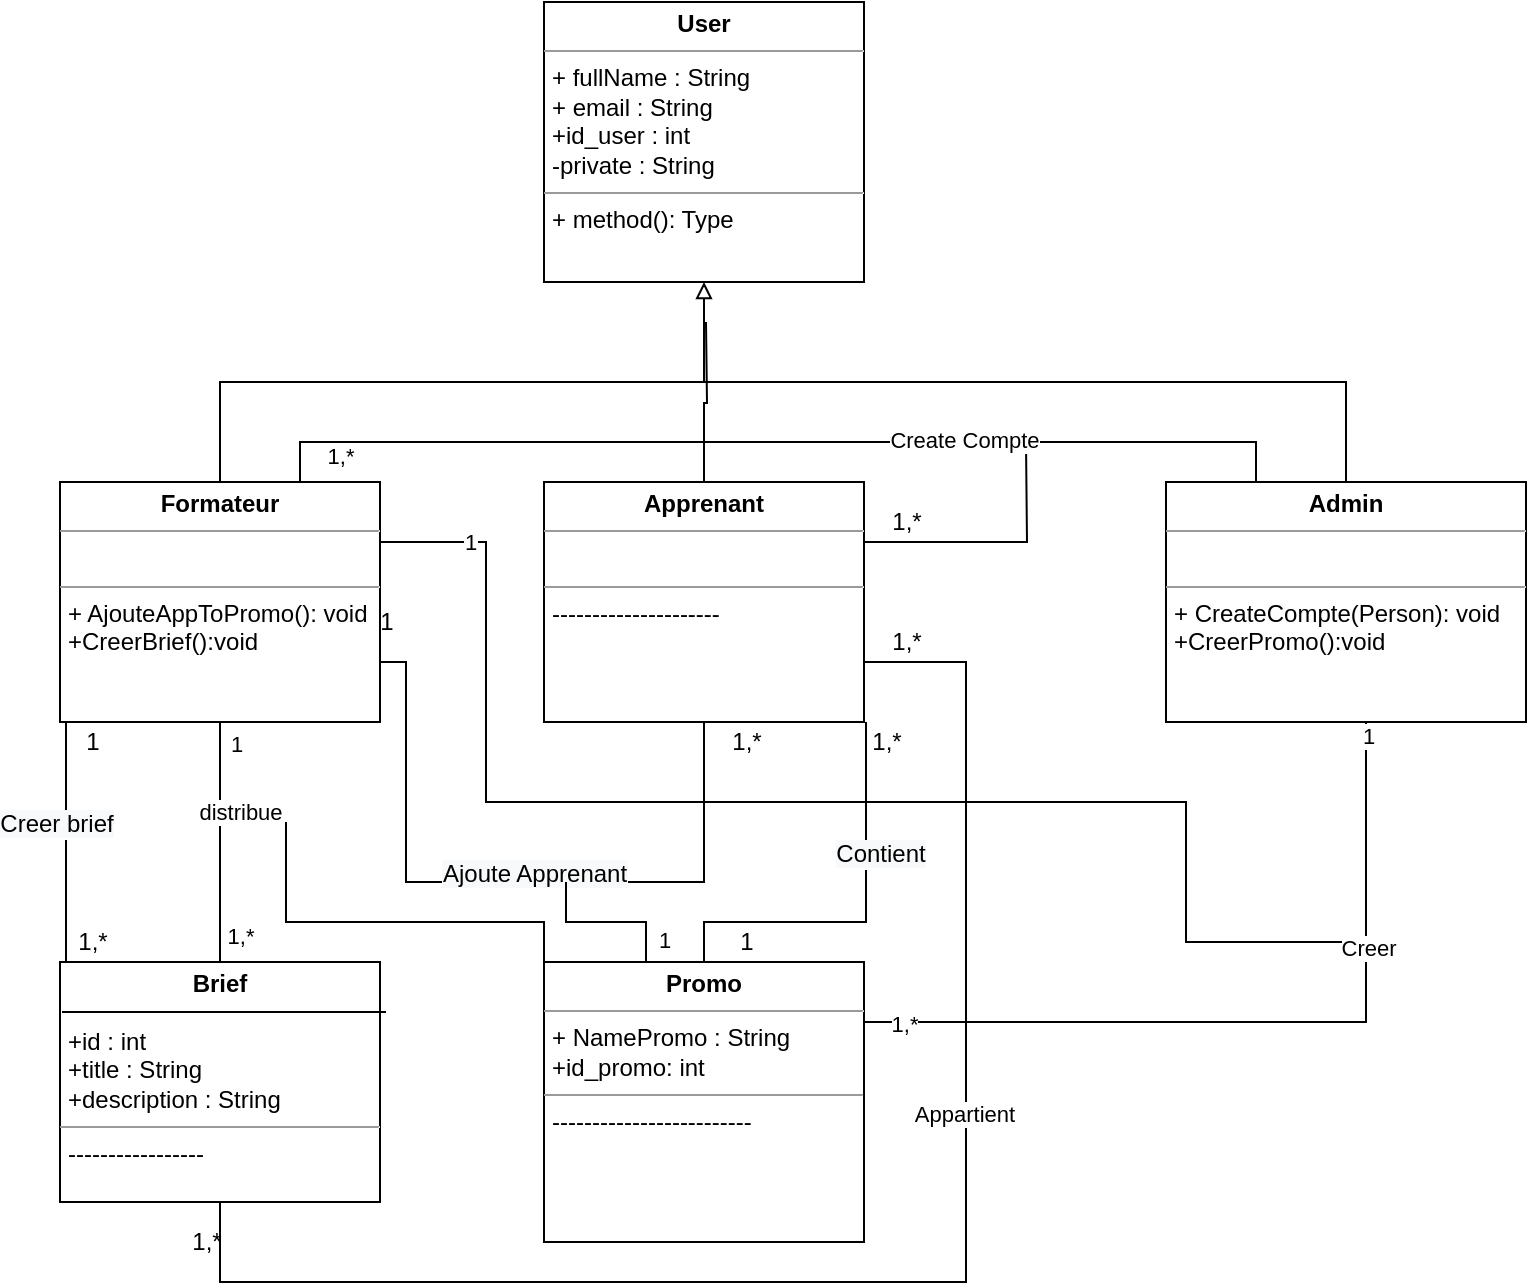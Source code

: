 <mxfile version="20.3.6" type="device"><diagram id="CPYwD9jyFbhMWF0AkYMe" name="Page-1"><mxGraphModel dx="823" dy="1551" grid="1" gridSize="10" guides="1" tooltips="1" connect="1" arrows="1" fold="1" page="1" pageScale="1" pageWidth="850" pageHeight="1100" math="0" shadow="0"><root><mxCell id="0"/><mxCell id="1" parent="0"/><mxCell id="WAXmJfWk0nF7n4eUCZQ6-1" value="&lt;p style=&quot;margin:0px;margin-top:4px;text-align:center;&quot;&gt;&lt;b&gt;User&lt;/b&gt;&lt;/p&gt;&lt;hr size=&quot;1&quot;&gt;&lt;p style=&quot;margin:0px;margin-left:4px;&quot;&gt;+ fullName : String&lt;/p&gt;&lt;p style=&quot;margin:0px;margin-left:4px;&quot;&gt;+ email : String&lt;/p&gt;&lt;p style=&quot;margin:0px;margin-left:4px;&quot;&gt;+id_user : int&lt;/p&gt;&lt;p style=&quot;margin:0px;margin-left:4px;&quot;&gt;-private : String&lt;/p&gt;&lt;hr size=&quot;1&quot;&gt;&lt;p style=&quot;margin:0px;margin-left:4px;&quot;&gt;+ method(): Type&lt;/p&gt;" style="verticalAlign=top;align=left;overflow=fill;fontSize=12;fontFamily=Helvetica;html=1;" vertex="1" parent="1"><mxGeometry x="319" y="-880" width="160" height="140" as="geometry"/></mxCell><mxCell id="WAXmJfWk0nF7n4eUCZQ6-8" style="edgeStyle=orthogonalEdgeStyle;rounded=0;orthogonalLoop=1;jettySize=auto;html=1;exitX=0.5;exitY=0;exitDx=0;exitDy=0;endArrow=none;endFill=0;" edge="1" parent="1" source="WAXmJfWk0nF7n4eUCZQ6-2"><mxGeometry relative="1" as="geometry"><mxPoint x="399" y="-730" as="targetPoint"/><Array as="points"><mxPoint x="157" y="-690"/><mxPoint x="399" y="-690"/></Array></mxGeometry></mxCell><mxCell id="WAXmJfWk0nF7n4eUCZQ6-12" style="edgeStyle=orthogonalEdgeStyle;rounded=0;orthogonalLoop=1;jettySize=auto;html=1;exitX=0.5;exitY=1;exitDx=0;exitDy=0;entryX=0.5;entryY=0;entryDx=0;entryDy=0;endArrow=none;endFill=0;" edge="1" parent="1"><mxGeometry relative="1" as="geometry"><mxPoint x="80" y="-520" as="sourcePoint"/><mxPoint x="80" y="-400" as="targetPoint"/></mxGeometry></mxCell><mxCell id="WAXmJfWk0nF7n4eUCZQ6-33" value="&lt;span style=&quot;font-size: 12px; background-color: rgb(248, 249, 250);&quot;&gt;Creer brief&lt;/span&gt;" style="edgeLabel;html=1;align=center;verticalAlign=middle;resizable=0;points=[];" vertex="1" connectable="0" parent="WAXmJfWk0nF7n4eUCZQ6-12"><mxGeometry x="-0.161" y="-5" relative="1" as="geometry"><mxPoint as="offset"/></mxGeometry></mxCell><mxCell id="WAXmJfWk0nF7n4eUCZQ6-16" style="edgeStyle=orthogonalEdgeStyle;rounded=0;orthogonalLoop=1;jettySize=auto;html=1;exitX=1;exitY=0.75;exitDx=0;exitDy=0;endArrow=none;endFill=0;entryX=0.5;entryY=1;entryDx=0;entryDy=0;" edge="1" parent="1" source="WAXmJfWk0nF7n4eUCZQ6-2" target="WAXmJfWk0nF7n4eUCZQ6-6"><mxGeometry relative="1" as="geometry"><mxPoint x="450" y="-470" as="targetPoint"/><Array as="points"><mxPoint x="250" y="-550"/><mxPoint x="250" y="-440"/><mxPoint x="399" y="-440"/></Array></mxGeometry></mxCell><mxCell id="WAXmJfWk0nF7n4eUCZQ6-32" value="&lt;span style=&quot;font-size: 12px; background-color: rgb(248, 249, 250);&quot;&gt;Ajoute Apprenant&lt;/span&gt;" style="edgeLabel;html=1;align=center;verticalAlign=middle;resizable=0;points=[];" vertex="1" connectable="0" parent="WAXmJfWk0nF7n4eUCZQ6-16"><mxGeometry x="0.061" y="4" relative="1" as="geometry"><mxPoint as="offset"/></mxGeometry></mxCell><mxCell id="WAXmJfWk0nF7n4eUCZQ6-35" style="edgeStyle=orthogonalEdgeStyle;rounded=0;orthogonalLoop=1;jettySize=auto;html=1;exitX=0.5;exitY=1;exitDx=0;exitDy=0;entryX=0.5;entryY=0;entryDx=0;entryDy=0;endArrow=none;endFill=0;" edge="1" parent="1" source="WAXmJfWk0nF7n4eUCZQ6-2" target="WAXmJfWk0nF7n4eUCZQ6-11"><mxGeometry relative="1" as="geometry"/></mxCell><mxCell id="WAXmJfWk0nF7n4eUCZQ6-37" value="distribue" style="edgeLabel;html=1;align=center;verticalAlign=middle;resizable=0;points=[];" vertex="1" connectable="0" parent="WAXmJfWk0nF7n4eUCZQ6-35"><mxGeometry x="-0.256" y="10" relative="1" as="geometry"><mxPoint as="offset"/></mxGeometry></mxCell><mxCell id="WAXmJfWk0nF7n4eUCZQ6-39" value="1,*" style="edgeLabel;html=1;align=center;verticalAlign=middle;resizable=0;points=[];" vertex="1" connectable="0" parent="WAXmJfWk0nF7n4eUCZQ6-35"><mxGeometry x="0.778" y="10" relative="1" as="geometry"><mxPoint as="offset"/></mxGeometry></mxCell><mxCell id="WAXmJfWk0nF7n4eUCZQ6-40" value="1" style="edgeLabel;html=1;align=center;verticalAlign=middle;resizable=0;points=[];" vertex="1" connectable="0" parent="WAXmJfWk0nF7n4eUCZQ6-35"><mxGeometry x="-0.822" y="8" relative="1" as="geometry"><mxPoint as="offset"/></mxGeometry></mxCell><mxCell id="WAXmJfWk0nF7n4eUCZQ6-66" style="edgeStyle=orthogonalEdgeStyle;rounded=0;orthogonalLoop=1;jettySize=auto;html=1;exitX=1;exitY=0.25;exitDx=0;exitDy=0;endArrow=none;endFill=0;" edge="1" parent="1" source="WAXmJfWk0nF7n4eUCZQ6-2"><mxGeometry relative="1" as="geometry"><mxPoint x="720" y="-410" as="targetPoint"/><Array as="points"><mxPoint x="290" y="-610"/><mxPoint x="290" y="-480"/><mxPoint x="640" y="-480"/><mxPoint x="640" y="-410"/></Array></mxGeometry></mxCell><mxCell id="WAXmJfWk0nF7n4eUCZQ6-67" value="1" style="edgeLabel;html=1;align=center;verticalAlign=middle;resizable=0;points=[];" vertex="1" connectable="0" parent="WAXmJfWk0nF7n4eUCZQ6-66"><mxGeometry x="-0.87" relative="1" as="geometry"><mxPoint as="offset"/></mxGeometry></mxCell><mxCell id="WAXmJfWk0nF7n4eUCZQ6-2" value="&lt;p style=&quot;margin:0px;margin-top:4px;text-align:center;&quot;&gt;&lt;b&gt;Formateur&lt;/b&gt;&lt;/p&gt;&lt;hr size=&quot;1&quot;&gt;&lt;p style=&quot;margin:0px;margin-left:4px;&quot;&gt;&lt;br&gt;&lt;/p&gt;&lt;hr size=&quot;1&quot;&gt;&lt;p style=&quot;margin:0px;margin-left:4px;&quot;&gt;+ AjouteAppToPromo(): void&lt;/p&gt;&lt;p style=&quot;margin:0px;margin-left:4px;&quot;&gt;+CreerBrief():void&lt;/p&gt;" style="verticalAlign=top;align=left;overflow=fill;fontSize=12;fontFamily=Helvetica;html=1;" vertex="1" parent="1"><mxGeometry x="77" y="-640" width="160" height="120" as="geometry"/></mxCell><mxCell id="WAXmJfWk0nF7n4eUCZQ6-20" style="edgeStyle=orthogonalEdgeStyle;rounded=0;orthogonalLoop=1;jettySize=auto;html=1;exitX=0.5;exitY=0;exitDx=0;exitDy=0;endArrow=none;endFill=0;" edge="1" parent="1" source="WAXmJfWk0nF7n4eUCZQ6-3"><mxGeometry relative="1" as="geometry"><mxPoint x="480" y="-520" as="targetPoint"/><Array as="points"><mxPoint x="399" y="-420"/><mxPoint x="480" y="-420"/></Array></mxGeometry></mxCell><mxCell id="WAXmJfWk0nF7n4eUCZQ6-31" value="&lt;span style=&quot;font-size: 12px; background-color: rgb(248, 249, 250);&quot;&gt;Contient&lt;/span&gt;" style="edgeLabel;html=1;align=center;verticalAlign=middle;resizable=0;points=[];" vertex="1" connectable="0" parent="WAXmJfWk0nF7n4eUCZQ6-20"><mxGeometry x="0.347" y="-7" relative="1" as="geometry"><mxPoint as="offset"/></mxGeometry></mxCell><mxCell id="WAXmJfWk0nF7n4eUCZQ6-34" style="edgeStyle=orthogonalEdgeStyle;rounded=0;orthogonalLoop=1;jettySize=auto;html=1;exitX=0.25;exitY=0;exitDx=0;exitDy=0;endArrow=none;endFill=0;" edge="1" parent="1" source="WAXmJfWk0nF7n4eUCZQ6-3"><mxGeometry relative="1" as="geometry"><mxPoint x="330" y="-440" as="targetPoint"/><Array as="points"><mxPoint x="370" y="-400"/><mxPoint x="370" y="-420"/><mxPoint x="330" y="-420"/></Array></mxGeometry></mxCell><mxCell id="WAXmJfWk0nF7n4eUCZQ6-42" value="1" style="edgeLabel;html=1;align=center;verticalAlign=middle;resizable=0;points=[];" vertex="1" connectable="0" parent="WAXmJfWk0nF7n4eUCZQ6-34"><mxGeometry x="-0.509" y="-9" relative="1" as="geometry"><mxPoint as="offset"/></mxGeometry></mxCell><mxCell id="WAXmJfWk0nF7n4eUCZQ6-38" style="edgeStyle=orthogonalEdgeStyle;rounded=0;orthogonalLoop=1;jettySize=auto;html=1;exitX=0;exitY=0;exitDx=0;exitDy=0;endArrow=none;endFill=0;" edge="1" parent="1" source="WAXmJfWk0nF7n4eUCZQ6-3"><mxGeometry relative="1" as="geometry"><mxPoint x="190" y="-470" as="targetPoint"/><Array as="points"><mxPoint x="319" y="-420"/><mxPoint x="190" y="-420"/></Array></mxGeometry></mxCell><mxCell id="WAXmJfWk0nF7n4eUCZQ6-3" value="&lt;p style=&quot;margin:0px;margin-top:4px;text-align:center;&quot;&gt;&lt;b&gt;Promo&lt;/b&gt;&lt;/p&gt;&lt;hr size=&quot;1&quot;&gt;&lt;p style=&quot;margin:0px;margin-left:4px;&quot;&gt;+ NamePromo : String&lt;/p&gt;&lt;p style=&quot;margin:0px;margin-left:4px;&quot;&gt;+id_promo: int&lt;/p&gt;&lt;hr size=&quot;1&quot;&gt;&lt;p style=&quot;margin:0px;margin-left:4px;&quot;&gt;-------------------------&lt;/p&gt;" style="verticalAlign=top;align=left;overflow=fill;fontSize=12;fontFamily=Helvetica;html=1;" vertex="1" parent="1"><mxGeometry x="319" y="-400" width="160" height="140" as="geometry"/></mxCell><mxCell id="WAXmJfWk0nF7n4eUCZQ6-9" style="edgeStyle=orthogonalEdgeStyle;rounded=0;orthogonalLoop=1;jettySize=auto;html=1;exitX=0.5;exitY=0;exitDx=0;exitDy=0;endArrow=none;endFill=0;" edge="1" parent="1" source="WAXmJfWk0nF7n4eUCZQ6-6"><mxGeometry relative="1" as="geometry"><mxPoint x="400" y="-720" as="targetPoint"/></mxGeometry></mxCell><mxCell id="WAXmJfWk0nF7n4eUCZQ6-24" style="edgeStyle=orthogonalEdgeStyle;rounded=0;orthogonalLoop=1;jettySize=auto;html=1;exitX=1;exitY=0.75;exitDx=0;exitDy=0;endArrow=none;endFill=0;entryX=0.5;entryY=1;entryDx=0;entryDy=0;" edge="1" parent="1" source="WAXmJfWk0nF7n4eUCZQ6-6" target="WAXmJfWk0nF7n4eUCZQ6-11"><mxGeometry relative="1" as="geometry"><mxPoint x="180" y="-230" as="targetPoint"/><Array as="points"><mxPoint x="530" y="-550"/><mxPoint x="530" y="-240"/><mxPoint x="157" y="-240"/></Array></mxGeometry></mxCell><mxCell id="WAXmJfWk0nF7n4eUCZQ6-25" value="Appartient" style="edgeLabel;html=1;align=center;verticalAlign=middle;resizable=0;points=[];" vertex="1" connectable="0" parent="WAXmJfWk0nF7n4eUCZQ6-24"><mxGeometry x="-0.285" y="-1" relative="1" as="geometry"><mxPoint as="offset"/></mxGeometry></mxCell><mxCell id="WAXmJfWk0nF7n4eUCZQ6-50" style="edgeStyle=orthogonalEdgeStyle;rounded=0;orthogonalLoop=1;jettySize=auto;html=1;exitX=1;exitY=0.25;exitDx=0;exitDy=0;endArrow=none;endFill=0;" edge="1" parent="1" source="WAXmJfWk0nF7n4eUCZQ6-6"><mxGeometry relative="1" as="geometry"><mxPoint x="560" y="-660" as="targetPoint"/></mxGeometry></mxCell><mxCell id="WAXmJfWk0nF7n4eUCZQ6-6" value="&lt;p style=&quot;margin:0px;margin-top:4px;text-align:center;&quot;&gt;&lt;b&gt;Apprenant&lt;/b&gt;&lt;br&gt;&lt;/p&gt;&lt;hr size=&quot;1&quot;&gt;&lt;p style=&quot;margin:0px;margin-left:4px;&quot;&gt;&lt;br&gt;&lt;/p&gt;&lt;hr size=&quot;1&quot;&gt;&lt;p style=&quot;margin:0px;margin-left:4px;&quot;&gt;---------------------&lt;/p&gt;" style="verticalAlign=top;align=left;overflow=fill;fontSize=12;fontFamily=Helvetica;html=1;" vertex="1" parent="1"><mxGeometry x="319" y="-640" width="160" height="120" as="geometry"/></mxCell><mxCell id="WAXmJfWk0nF7n4eUCZQ6-10" style="edgeStyle=orthogonalEdgeStyle;rounded=0;orthogonalLoop=1;jettySize=auto;html=1;exitX=0.5;exitY=0;exitDx=0;exitDy=0;endArrow=block;endFill=0;" edge="1" parent="1" source="WAXmJfWk0nF7n4eUCZQ6-7" target="WAXmJfWk0nF7n4eUCZQ6-1"><mxGeometry relative="1" as="geometry"><mxPoint x="400" y="-730" as="targetPoint"/></mxGeometry></mxCell><mxCell id="WAXmJfWk0nF7n4eUCZQ6-43" style="edgeStyle=orthogonalEdgeStyle;rounded=0;orthogonalLoop=1;jettySize=auto;html=1;exitX=0.25;exitY=0;exitDx=0;exitDy=0;entryX=0.75;entryY=0;entryDx=0;entryDy=0;endArrow=none;endFill=0;" edge="1" parent="1" source="WAXmJfWk0nF7n4eUCZQ6-7" target="WAXmJfWk0nF7n4eUCZQ6-2"><mxGeometry relative="1" as="geometry"/></mxCell><mxCell id="WAXmJfWk0nF7n4eUCZQ6-44" value="Create Compte" style="edgeLabel;html=1;align=center;verticalAlign=middle;resizable=0;points=[];" vertex="1" connectable="0" parent="WAXmJfWk0nF7n4eUCZQ6-43"><mxGeometry x="-0.751" y="-1" relative="1" as="geometry"><mxPoint x="-102" as="offset"/></mxGeometry></mxCell><mxCell id="WAXmJfWk0nF7n4eUCZQ6-49" value="1,*" style="edgeLabel;html=1;align=center;verticalAlign=middle;resizable=0;points=[];" vertex="1" connectable="0" parent="WAXmJfWk0nF7n4eUCZQ6-43"><mxGeometry x="0.851" y="7" relative="1" as="geometry"><mxPoint x="1" as="offset"/></mxGeometry></mxCell><mxCell id="WAXmJfWk0nF7n4eUCZQ6-60" style="edgeStyle=orthogonalEdgeStyle;rounded=0;orthogonalLoop=1;jettySize=auto;html=1;exitX=0.5;exitY=1;exitDx=0;exitDy=0;entryX=1;entryY=0.5;entryDx=0;entryDy=0;endArrow=none;endFill=0;" edge="1" parent="1" source="WAXmJfWk0nF7n4eUCZQ6-7" target="WAXmJfWk0nF7n4eUCZQ6-3"><mxGeometry relative="1" as="geometry"><Array as="points"><mxPoint x="730" y="-370"/><mxPoint x="479" y="-370"/></Array></mxGeometry></mxCell><mxCell id="WAXmJfWk0nF7n4eUCZQ6-63" value="Creer" style="edgeLabel;html=1;align=center;verticalAlign=middle;resizable=0;points=[];" vertex="1" connectable="0" parent="WAXmJfWk0nF7n4eUCZQ6-60"><mxGeometry x="-0.459" y="1" relative="1" as="geometry"><mxPoint y="1" as="offset"/></mxGeometry></mxCell><mxCell id="WAXmJfWk0nF7n4eUCZQ6-64" value="1,*" style="edgeLabel;html=1;align=center;verticalAlign=middle;resizable=0;points=[];" vertex="1" connectable="0" parent="WAXmJfWk0nF7n4eUCZQ6-60"><mxGeometry x="0.735" y="1" relative="1" as="geometry"><mxPoint as="offset"/></mxGeometry></mxCell><mxCell id="WAXmJfWk0nF7n4eUCZQ6-65" value="1" style="edgeLabel;html=1;align=center;verticalAlign=middle;resizable=0;points=[];" vertex="1" connectable="0" parent="WAXmJfWk0nF7n4eUCZQ6-60"><mxGeometry x="-0.931" y="1" relative="1" as="geometry"><mxPoint y="1" as="offset"/></mxGeometry></mxCell><mxCell id="WAXmJfWk0nF7n4eUCZQ6-7" value="&lt;p style=&quot;margin:0px;margin-top:4px;text-align:center;&quot;&gt;&lt;b&gt;Admin&lt;/b&gt;&lt;/p&gt;&lt;hr size=&quot;1&quot;&gt;&lt;p style=&quot;margin:0px;margin-left:4px;&quot;&gt;&lt;br&gt;&lt;/p&gt;&lt;hr size=&quot;1&quot;&gt;&lt;p style=&quot;margin:0px;margin-left:4px;&quot;&gt;+ CreateCompte(Person): void&lt;/p&gt;&lt;p style=&quot;margin:0px;margin-left:4px;&quot;&gt;+CreerPromo():void&lt;/p&gt;" style="verticalAlign=top;align=left;overflow=fill;fontSize=12;fontFamily=Helvetica;html=1;" vertex="1" parent="1"><mxGeometry x="630" y="-640" width="180" height="120" as="geometry"/></mxCell><mxCell id="WAXmJfWk0nF7n4eUCZQ6-11" value="&lt;p style=&quot;margin:0px;margin-top:4px;text-align:center;&quot;&gt;&lt;b&gt;Brief&lt;/b&gt;&lt;/p&gt;&lt;p style=&quot;margin:0px;margin-left:4px;&quot;&gt;&lt;br&gt;&lt;/p&gt;&lt;p style=&quot;margin:0px;margin-left:4px;&quot;&gt;+id : int&amp;nbsp;&lt;/p&gt;&lt;p style=&quot;margin:0px;margin-left:4px;&quot;&gt;+title : String&lt;/p&gt;&lt;p style=&quot;margin:0px;margin-left:4px;&quot;&gt;+description : String&lt;/p&gt;&lt;hr size=&quot;1&quot;&gt;&lt;p style=&quot;margin:0px;margin-left:4px;&quot;&gt;-----------------&lt;/p&gt;" style="verticalAlign=top;align=left;overflow=fill;fontSize=12;fontFamily=Helvetica;html=1;" vertex="1" parent="1"><mxGeometry x="77" y="-400" width="160" height="120" as="geometry"/></mxCell><mxCell id="WAXmJfWk0nF7n4eUCZQ6-14" value="1,*" style="text;html=1;align=center;verticalAlign=middle;resizable=0;points=[];autosize=1;strokeColor=none;fillColor=none;" vertex="1" parent="1"><mxGeometry x="73" y="-425" width="40" height="30" as="geometry"/></mxCell><mxCell id="WAXmJfWk0nF7n4eUCZQ6-15" value="1" style="text;html=1;align=center;verticalAlign=middle;resizable=0;points=[];autosize=1;strokeColor=none;fillColor=none;" vertex="1" parent="1"><mxGeometry x="78" y="-525" width="30" height="30" as="geometry"/></mxCell><mxCell id="WAXmJfWk0nF7n4eUCZQ6-18" value="1" style="text;html=1;align=center;verticalAlign=middle;resizable=0;points=[];autosize=1;strokeColor=none;fillColor=none;" vertex="1" parent="1"><mxGeometry x="225" y="-585" width="30" height="30" as="geometry"/></mxCell><mxCell id="WAXmJfWk0nF7n4eUCZQ6-19" value="1,*" style="text;html=1;align=center;verticalAlign=middle;resizable=0;points=[];autosize=1;strokeColor=none;fillColor=none;" vertex="1" parent="1"><mxGeometry x="400" y="-525" width="40" height="30" as="geometry"/></mxCell><mxCell id="WAXmJfWk0nF7n4eUCZQ6-21" value="1" style="text;html=1;align=center;verticalAlign=middle;resizable=0;points=[];autosize=1;strokeColor=none;fillColor=none;" vertex="1" parent="1"><mxGeometry x="405" y="-425" width="30" height="30" as="geometry"/></mxCell><mxCell id="WAXmJfWk0nF7n4eUCZQ6-22" value="1,*" style="text;html=1;align=center;verticalAlign=middle;resizable=0;points=[];autosize=1;strokeColor=none;fillColor=none;" vertex="1" parent="1"><mxGeometry x="470" y="-525" width="40" height="30" as="geometry"/></mxCell><mxCell id="WAXmJfWk0nF7n4eUCZQ6-26" value="1,*" style="text;html=1;align=center;verticalAlign=middle;resizable=0;points=[];autosize=1;strokeColor=none;fillColor=none;" vertex="1" parent="1"><mxGeometry x="480" y="-575" width="40" height="30" as="geometry"/></mxCell><mxCell id="WAXmJfWk0nF7n4eUCZQ6-27" value="1,*" style="text;html=1;align=center;verticalAlign=middle;resizable=0;points=[];autosize=1;strokeColor=none;fillColor=none;" vertex="1" parent="1"><mxGeometry x="130" y="-275" width="40" height="30" as="geometry"/></mxCell><mxCell id="WAXmJfWk0nF7n4eUCZQ6-29" value="" style="line;strokeWidth=1;fillColor=none;align=left;verticalAlign=middle;spacingTop=-1;spacingLeft=3;spacingRight=3;rotatable=0;labelPosition=right;points=[];portConstraint=eastwest;strokeColor=inherit;" vertex="1" parent="1"><mxGeometry x="78" y="-379" width="162" height="8" as="geometry"/></mxCell><mxCell id="WAXmJfWk0nF7n4eUCZQ6-59" value="1,*" style="text;html=1;align=center;verticalAlign=middle;resizable=0;points=[];autosize=1;strokeColor=none;fillColor=none;" vertex="1" parent="1"><mxGeometry x="480" y="-635" width="40" height="30" as="geometry"/></mxCell></root></mxGraphModel></diagram></mxfile>
